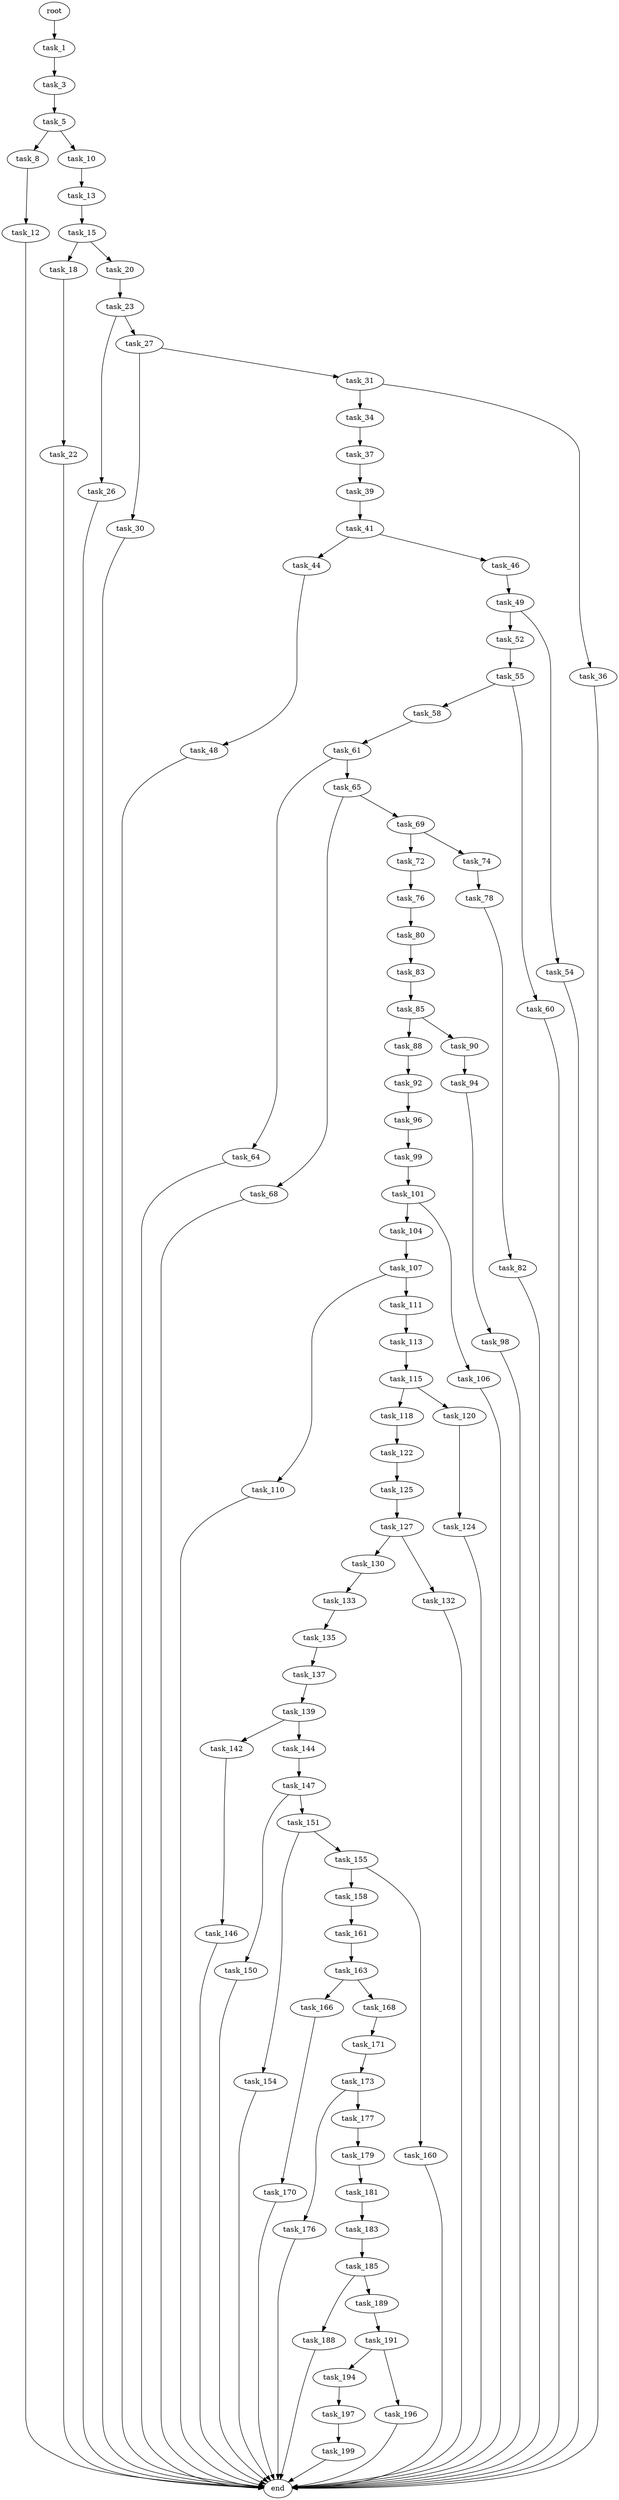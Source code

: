 digraph G {
  root [size="0.000000"];
  task_1 [size="201292645619.000000"];
  task_3 [size="28991029248.000000"];
  task_5 [size="161027332567.000000"];
  task_8 [size="20421854386.000000"];
  task_10 [size="68719476736.000000"];
  task_12 [size="18708634401.000000"];
  task_13 [size="27041421520.000000"];
  task_15 [size="471364080151.000000"];
  task_18 [size="2758150551.000000"];
  task_20 [size="40579657566.000000"];
  task_22 [size="15943197219.000000"];
  task_23 [size="4853666306.000000"];
  task_26 [size="1728892074.000000"];
  task_27 [size="1415127533423.000000"];
  task_30 [size="45842242217.000000"];
  task_31 [size="566518073.000000"];
  task_34 [size="634836106021.000000"];
  task_36 [size="19063853877.000000"];
  task_37 [size="10466369223.000000"];
  task_39 [size="368912222014.000000"];
  task_41 [size="782757789696.000000"];
  task_44 [size="782757789696.000000"];
  task_46 [size="68719476736.000000"];
  task_48 [size="12271264219.000000"];
  task_49 [size="8589934592.000000"];
  task_52 [size="2259860943.000000"];
  task_54 [size="68719476736.000000"];
  task_55 [size="549755813888.000000"];
  task_58 [size="549755813888.000000"];
  task_60 [size="1001880707166.000000"];
  task_61 [size="670239356849.000000"];
  task_64 [size="28991029248.000000"];
  task_65 [size="549755813888.000000"];
  task_68 [size="397578655327.000000"];
  task_69 [size="24064654578.000000"];
  task_72 [size="270626940735.000000"];
  task_74 [size="999234697043.000000"];
  task_76 [size="463171549242.000000"];
  task_78 [size="2915840794.000000"];
  task_80 [size="50651403552.000000"];
  task_82 [size="8589934592.000000"];
  task_83 [size="8042402115.000000"];
  task_85 [size="10209904154.000000"];
  task_88 [size="27410296783.000000"];
  task_90 [size="484797031700.000000"];
  task_92 [size="231928233984.000000"];
  task_94 [size="68719476736.000000"];
  task_96 [size="8589934592.000000"];
  task_98 [size="18939916464.000000"];
  task_99 [size="1874151391.000000"];
  task_101 [size="8589934592.000000"];
  task_104 [size="6987808759.000000"];
  task_106 [size="77127581275.000000"];
  task_107 [size="717766521.000000"];
  task_110 [size="19058473521.000000"];
  task_111 [size="47129728705.000000"];
  task_113 [size="549755813888.000000"];
  task_115 [size="46594212339.000000"];
  task_118 [size="2898952540.000000"];
  task_120 [size="24193135392.000000"];
  task_122 [size="549755813888.000000"];
  task_124 [size="1046927217392.000000"];
  task_125 [size="12274887691.000000"];
  task_127 [size="94180040427.000000"];
  task_130 [size="9678038687.000000"];
  task_132 [size="2013300358.000000"];
  task_133 [size="17341639593.000000"];
  task_135 [size="17268980979.000000"];
  task_137 [size="1307415457.000000"];
  task_139 [size="549755813888.000000"];
  task_142 [size="8169746867.000000"];
  task_144 [size="9489054147.000000"];
  task_146 [size="134217728000.000000"];
  task_147 [size="618808003452.000000"];
  task_150 [size="5624808934.000000"];
  task_151 [size="8589934592.000000"];
  task_154 [size="26156242944.000000"];
  task_155 [size="354199907631.000000"];
  task_158 [size="1103633972124.000000"];
  task_160 [size="9670734541.000000"];
  task_161 [size="8116148767.000000"];
  task_163 [size="11347834910.000000"];
  task_166 [size="782757789696.000000"];
  task_168 [size="7650631964.000000"];
  task_170 [size="1503917399.000000"];
  task_171 [size="6991123700.000000"];
  task_173 [size="8589934592.000000"];
  task_176 [size="12252183549.000000"];
  task_177 [size="231928233984.000000"];
  task_179 [size="22209663033.000000"];
  task_181 [size="351268176703.000000"];
  task_183 [size="8589934592.000000"];
  task_185 [size="681615474640.000000"];
  task_188 [size="24018801194.000000"];
  task_189 [size="21307959925.000000"];
  task_191 [size="81621998637.000000"];
  task_194 [size="549755813888.000000"];
  task_196 [size="368293445632.000000"];
  task_197 [size="61230307732.000000"];
  task_199 [size="549755813888.000000"];
  end [size="0.000000"];

  root -> task_1 [size="1.000000"];
  task_1 -> task_3 [size="134217728.000000"];
  task_3 -> task_5 [size="75497472.000000"];
  task_5 -> task_8 [size="134217728.000000"];
  task_5 -> task_10 [size="134217728.000000"];
  task_8 -> task_12 [size="411041792.000000"];
  task_10 -> task_13 [size="134217728.000000"];
  task_12 -> end [size="1.000000"];
  task_13 -> task_15 [size="838860800.000000"];
  task_15 -> task_18 [size="536870912.000000"];
  task_15 -> task_20 [size="536870912.000000"];
  task_18 -> task_22 [size="75497472.000000"];
  task_20 -> task_23 [size="838860800.000000"];
  task_22 -> end [size="1.000000"];
  task_23 -> task_26 [size="134217728.000000"];
  task_23 -> task_27 [size="134217728.000000"];
  task_26 -> end [size="1.000000"];
  task_27 -> task_30 [size="838860800.000000"];
  task_27 -> task_31 [size="838860800.000000"];
  task_30 -> end [size="1.000000"];
  task_31 -> task_34 [size="33554432.000000"];
  task_31 -> task_36 [size="33554432.000000"];
  task_34 -> task_37 [size="411041792.000000"];
  task_36 -> end [size="1.000000"];
  task_37 -> task_39 [size="411041792.000000"];
  task_39 -> task_41 [size="838860800.000000"];
  task_41 -> task_44 [size="679477248.000000"];
  task_41 -> task_46 [size="679477248.000000"];
  task_44 -> task_48 [size="679477248.000000"];
  task_46 -> task_49 [size="134217728.000000"];
  task_48 -> end [size="1.000000"];
  task_49 -> task_52 [size="33554432.000000"];
  task_49 -> task_54 [size="33554432.000000"];
  task_52 -> task_55 [size="75497472.000000"];
  task_54 -> end [size="1.000000"];
  task_55 -> task_58 [size="536870912.000000"];
  task_55 -> task_60 [size="536870912.000000"];
  task_58 -> task_61 [size="536870912.000000"];
  task_60 -> end [size="1.000000"];
  task_61 -> task_64 [size="679477248.000000"];
  task_61 -> task_65 [size="679477248.000000"];
  task_64 -> end [size="1.000000"];
  task_65 -> task_68 [size="536870912.000000"];
  task_65 -> task_69 [size="536870912.000000"];
  task_68 -> end [size="1.000000"];
  task_69 -> task_72 [size="536870912.000000"];
  task_69 -> task_74 [size="536870912.000000"];
  task_72 -> task_76 [size="838860800.000000"];
  task_74 -> task_78 [size="679477248.000000"];
  task_76 -> task_80 [size="411041792.000000"];
  task_78 -> task_82 [size="75497472.000000"];
  task_80 -> task_83 [size="209715200.000000"];
  task_82 -> end [size="1.000000"];
  task_83 -> task_85 [size="679477248.000000"];
  task_85 -> task_88 [size="301989888.000000"];
  task_85 -> task_90 [size="301989888.000000"];
  task_88 -> task_92 [size="134217728.000000"];
  task_90 -> task_94 [size="838860800.000000"];
  task_92 -> task_96 [size="301989888.000000"];
  task_94 -> task_98 [size="134217728.000000"];
  task_96 -> task_99 [size="33554432.000000"];
  task_98 -> end [size="1.000000"];
  task_99 -> task_101 [size="33554432.000000"];
  task_101 -> task_104 [size="33554432.000000"];
  task_101 -> task_106 [size="33554432.000000"];
  task_104 -> task_107 [size="536870912.000000"];
  task_106 -> end [size="1.000000"];
  task_107 -> task_110 [size="33554432.000000"];
  task_107 -> task_111 [size="33554432.000000"];
  task_110 -> end [size="1.000000"];
  task_111 -> task_113 [size="33554432.000000"];
  task_113 -> task_115 [size="536870912.000000"];
  task_115 -> task_118 [size="33554432.000000"];
  task_115 -> task_120 [size="33554432.000000"];
  task_118 -> task_122 [size="209715200.000000"];
  task_120 -> task_124 [size="536870912.000000"];
  task_122 -> task_125 [size="536870912.000000"];
  task_124 -> end [size="1.000000"];
  task_125 -> task_127 [size="838860800.000000"];
  task_127 -> task_130 [size="75497472.000000"];
  task_127 -> task_132 [size="75497472.000000"];
  task_130 -> task_133 [size="209715200.000000"];
  task_132 -> end [size="1.000000"];
  task_133 -> task_135 [size="411041792.000000"];
  task_135 -> task_137 [size="301989888.000000"];
  task_137 -> task_139 [size="134217728.000000"];
  task_139 -> task_142 [size="536870912.000000"];
  task_139 -> task_144 [size="536870912.000000"];
  task_142 -> task_146 [size="411041792.000000"];
  task_144 -> task_147 [size="411041792.000000"];
  task_146 -> end [size="1.000000"];
  task_147 -> task_150 [size="679477248.000000"];
  task_147 -> task_151 [size="679477248.000000"];
  task_150 -> end [size="1.000000"];
  task_151 -> task_154 [size="33554432.000000"];
  task_151 -> task_155 [size="33554432.000000"];
  task_154 -> end [size="1.000000"];
  task_155 -> task_158 [size="679477248.000000"];
  task_155 -> task_160 [size="679477248.000000"];
  task_158 -> task_161 [size="679477248.000000"];
  task_160 -> end [size="1.000000"];
  task_161 -> task_163 [size="33554432.000000"];
  task_163 -> task_166 [size="209715200.000000"];
  task_163 -> task_168 [size="209715200.000000"];
  task_166 -> task_170 [size="679477248.000000"];
  task_168 -> task_171 [size="209715200.000000"];
  task_170 -> end [size="1.000000"];
  task_171 -> task_173 [size="536870912.000000"];
  task_173 -> task_176 [size="33554432.000000"];
  task_173 -> task_177 [size="33554432.000000"];
  task_176 -> end [size="1.000000"];
  task_177 -> task_179 [size="301989888.000000"];
  task_179 -> task_181 [size="33554432.000000"];
  task_181 -> task_183 [size="679477248.000000"];
  task_183 -> task_185 [size="33554432.000000"];
  task_185 -> task_188 [size="838860800.000000"];
  task_185 -> task_189 [size="838860800.000000"];
  task_188 -> end [size="1.000000"];
  task_189 -> task_191 [size="411041792.000000"];
  task_191 -> task_194 [size="209715200.000000"];
  task_191 -> task_196 [size="209715200.000000"];
  task_194 -> task_197 [size="536870912.000000"];
  task_196 -> end [size="1.000000"];
  task_197 -> task_199 [size="75497472.000000"];
  task_199 -> end [size="1.000000"];
}
